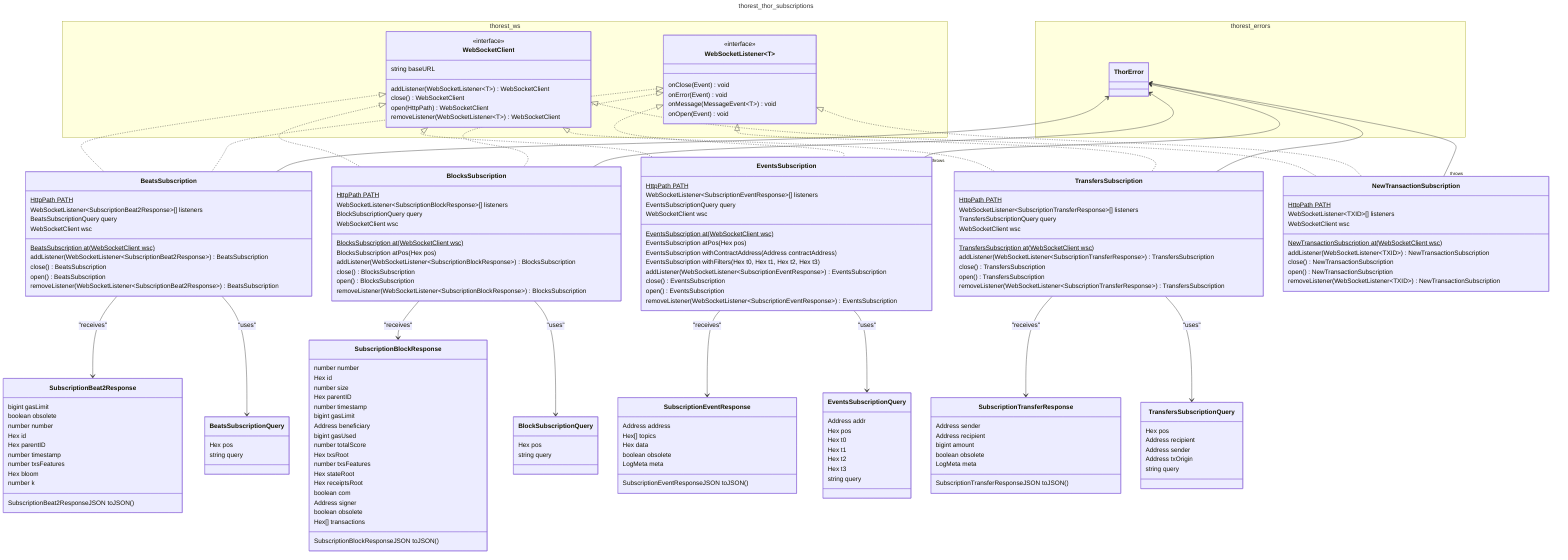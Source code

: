 ---
title: thorest_thor_subscriptions
---
classDiagram
    namespace thorest_ws {
        class WebSocketClient {
            <<interface>>
            string baseURL
            addListener(WebSocketListener~T~) WebSocketClient
            close() WebSocketClient
            open(HttpPath) WebSocketClient
            removeListener(WebSocketListener~T~) WebSocketClient
        }
        class WebSocketListener~T~ {
            <<interface>>
            onClose(Event) void
            onError(Event) void
            onMessage(MessageEvent~T~) void
            onOpen(Event) void
        }
    }
    namespace thorest_errors {
        class ThorError
    }
    class BeatsSubscription {
        HttpPath PATH$
        WebSocketListener~SubscriptionBeat2Response~[] listeners
        BeatsSubscriptionQuery query
        WebSocketClient wsc
        BeatsSubscription at(WebSocketClient wsc)$
        addListener(WebSocketListener~SubscriptionBeat2Response~) BeatsSubscription
        close() BeatsSubscription
        open() BeatsSubscription
        removeListener(WebSocketListener~SubscriptionBeat2Response~) BeatsSubscription
    }
    class BlocksSubscription {
        HttpPath PATH$
        WebSocketListener~SubscriptionBlockResponse~[] listeners
        BlockSubscriptionQuery query
        WebSocketClient wsc
        BlocksSubscription at(WebSocketClient wsc)$
        BlocksSubscription atPos(Hex pos)
        addListener(WebSocketListener~SubscriptionBlockResponse~) BlocksSubscription
        close() BlocksSubscription
        open() BlocksSubscription
        removeListener(WebSocketListener~SubscriptionBlockResponse~) BlocksSubscription
    }
    class EventsSubscription {
        HttpPath PATH$
        WebSocketListener~SubscriptionEventResponse~[] listeners
        EventsSubscriptionQuery query
        WebSocketClient wsc
        EventsSubscription at(WebSocketClient wsc)$
        EventsSubscription atPos(Hex pos)
        EventsSubscription withContractAddress(Address contractAddress)
        EventsSubscription withFilters(Hex t0, Hex t1, Hex t2, Hex t3)
        addListener(WebSocketListener~SubscriptionEventResponse~) EventsSubscription
        close() EventsSubscription
        open() EventsSubscription
        removeListener(WebSocketListener~SubscriptionEventResponse~) EventsSubscription
    }
    class TransfersSubscription {
        HttpPath PATH$
        WebSocketListener~SubscriptionTransferResponse~[] listeners
        TransfersSubscriptionQuery query
        WebSocketClient wsc
        TransfersSubscription at(WebSocketClient wsc)$
        addListener(WebSocketListener~SubscriptionTransferResponse~) TransfersSubscription
        close() TransfersSubscription
        open() TransfersSubscription
        removeListener(WebSocketListener~SubscriptionTransferResponse~) TransfersSubscription
    }
    class NewTransactionSubscription {
        HttpPath PATH$
        WebSocketListener~TXID~[] listeners
        WebSocketClient wsc
        NewTransactionSubscription at(WebSocketClient wsc)$
        addListener(WebSocketListener~TXID~) NewTransactionSubscription
        close() NewTransactionSubscription
        open() NewTransactionSubscription
        removeListener(WebSocketListener~TXID~) NewTransactionSubscription
    }
    class SubscriptionBeat2Response {
        bigint gasLimit
        boolean obsolete
        number number
        Hex id
        Hex parentID
        number timestamp
        number txsFeatures
        Hex bloom
        number k
        SubscriptionBeat2ResponseJSON toJSON()
    }
    class SubscriptionBlockResponse {
        number number
        Hex id
        number size
        Hex parentID
        number timestamp
        bigint gasLimit
        Address beneficiary
        bigint gasUsed
        number totalScore
        Hex txsRoot
        number txsFeatures
        Hex stateRoot
        Hex receiptsRoot
        boolean com
        Address signer
        boolean obsolete
        Hex[] transactions
        SubscriptionBlockResponseJSON toJSON()
    }
    class SubscriptionEventResponse {
        Address address
        Hex[] topics
        Hex data
        boolean obsolete
        LogMeta meta
        SubscriptionEventResponseJSON toJSON()
    }
    class SubscriptionTransferResponse {
        Address sender
        Address recipient
        bigint amount
        boolean obsolete
        LogMeta meta
        SubscriptionTransferResponseJSON toJSON()
    }
    class BeatsSubscriptionQuery {
        Hex pos
        string query
    }
    class BlockSubscriptionQuery {
        Hex pos
        string query
    }
    class EventsSubscriptionQuery {
        Address addr
        Hex pos
        Hex t0
        Hex t1
        Hex t2
        Hex t3
        string query
    }
    class TransfersSubscriptionQuery {
        Hex pos
        Address recipient
        Address sender
        Address txOrigin
        string query
    }
    WebSocketClient <|.. BeatsSubscription
    WebSocketClient <|.. BlocksSubscription
    WebSocketClient <|.. EventsSubscription
    WebSocketClient <|.. TransfersSubscription
    WebSocketClient <|.. NewTransactionSubscription
    WebSocketListener <|.. BeatsSubscription
    WebSocketListener <|.. BlocksSubscription
    WebSocketListener <|.. EventsSubscription
    WebSocketListener <|.. TransfersSubscription
    WebSocketListener <|.. NewTransactionSubscription
    BeatsSubscription --> SubscriptionBeat2Response : "receives"
    BlocksSubscription --> SubscriptionBlockResponse : "receives"
    EventsSubscription --> SubscriptionEventResponse : "receives"
    TransfersSubscription --> SubscriptionTransferResponse : "receives"
    BeatsSubscription --> BeatsSubscriptionQuery : "uses"
    BlocksSubscription --> BlockSubscriptionQuery : "uses"
    EventsSubscription --> EventsSubscriptionQuery : "uses"
    TransfersSubscription --> TransfersSubscriptionQuery : "uses"
    ThorError <-- "throws" BeatsSubscription
    ThorError <-- "throws" BlocksSubscription
    ThorError <-- "throws" EventsSubscription
    ThorError <-- "throws" TransfersSubscription
    ThorError <-- "throws" NewTransactionSubscription